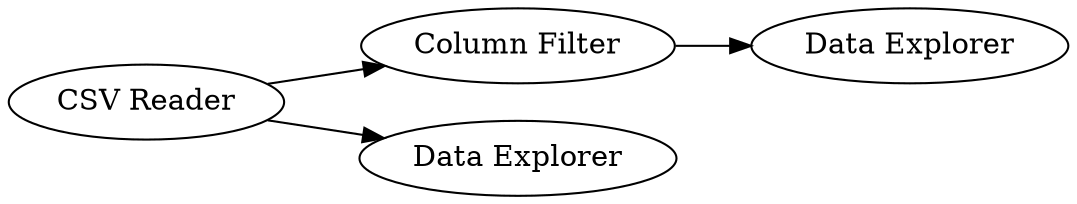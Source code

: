 digraph {
	1 [label="CSV Reader"]
	2 [label="Column Filter"]
	3 [label="Data Explorer"]
	4 [label="Data Explorer"]
	1 -> 2
	1 -> 3
	2 -> 4
	rankdir=LR
}
